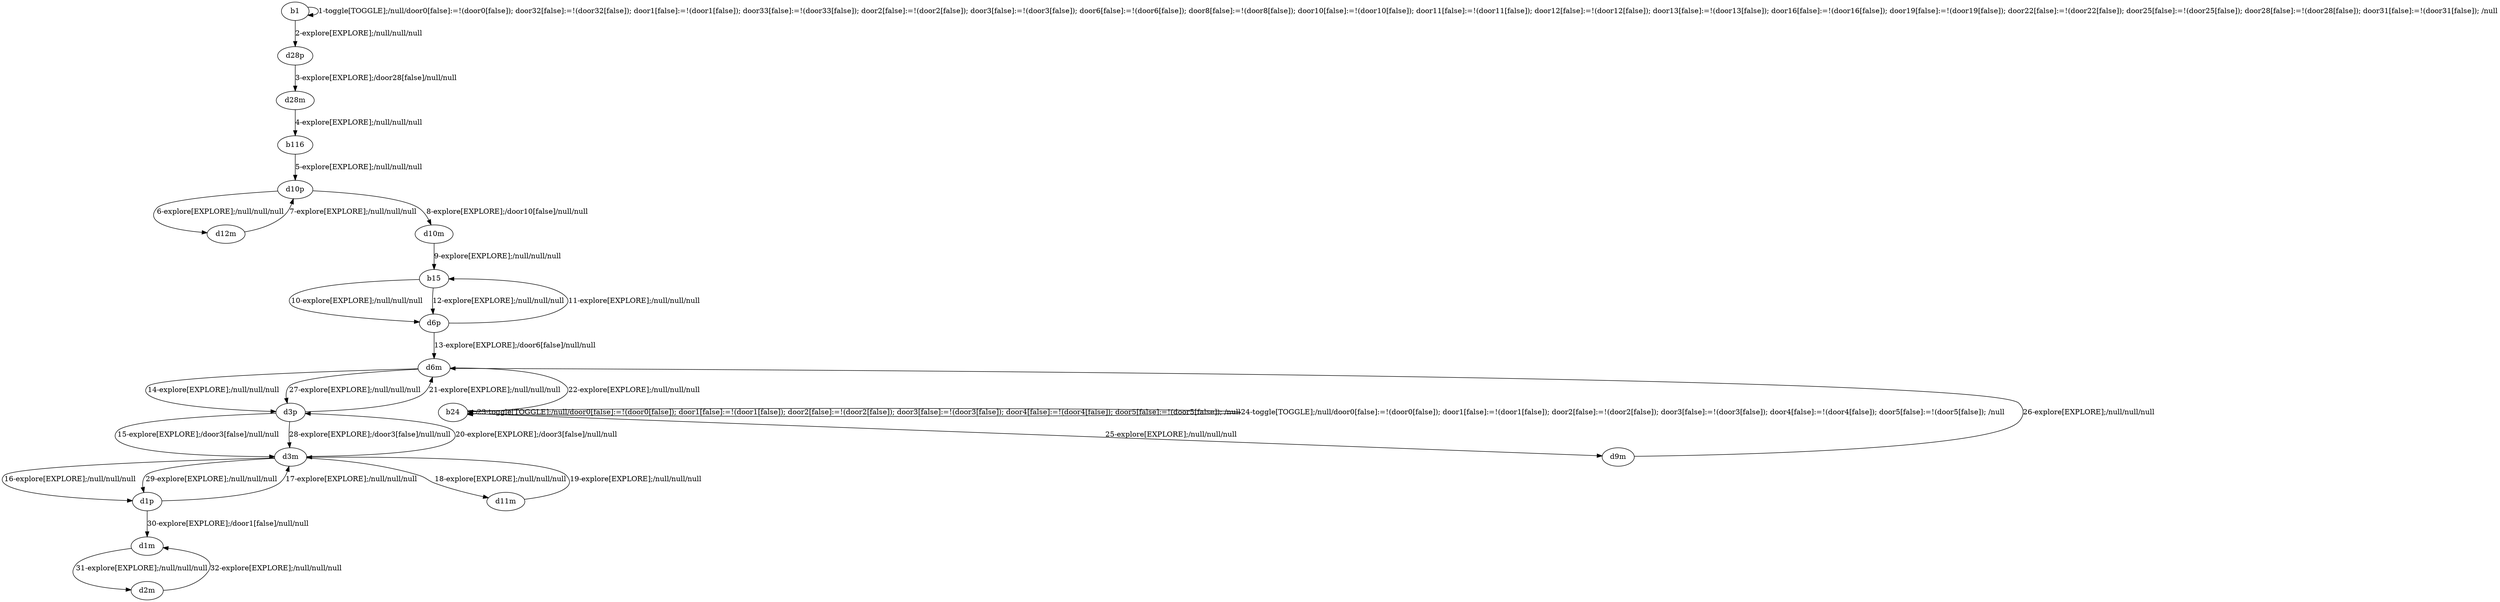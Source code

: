 # Total number of goals covered by this test: 1
# d2m --> d1m

digraph g {
"b1" -> "b1" [label = "1-toggle[TOGGLE];/null/door0[false]:=!(door0[false]); door32[false]:=!(door32[false]); door1[false]:=!(door1[false]); door33[false]:=!(door33[false]); door2[false]:=!(door2[false]); door3[false]:=!(door3[false]); door6[false]:=!(door6[false]); door8[false]:=!(door8[false]); door10[false]:=!(door10[false]); door11[false]:=!(door11[false]); door12[false]:=!(door12[false]); door13[false]:=!(door13[false]); door16[false]:=!(door16[false]); door19[false]:=!(door19[false]); door22[false]:=!(door22[false]); door25[false]:=!(door25[false]); door28[false]:=!(door28[false]); door31[false]:=!(door31[false]); /null"];
"b1" -> "d28p" [label = "2-explore[EXPLORE];/null/null/null"];
"d28p" -> "d28m" [label = "3-explore[EXPLORE];/door28[false]/null/null"];
"d28m" -> "b116" [label = "4-explore[EXPLORE];/null/null/null"];
"b116" -> "d10p" [label = "5-explore[EXPLORE];/null/null/null"];
"d10p" -> "d12m" [label = "6-explore[EXPLORE];/null/null/null"];
"d12m" -> "d10p" [label = "7-explore[EXPLORE];/null/null/null"];
"d10p" -> "d10m" [label = "8-explore[EXPLORE];/door10[false]/null/null"];
"d10m" -> "b15" [label = "9-explore[EXPLORE];/null/null/null"];
"b15" -> "d6p" [label = "10-explore[EXPLORE];/null/null/null"];
"d6p" -> "b15" [label = "11-explore[EXPLORE];/null/null/null"];
"b15" -> "d6p" [label = "12-explore[EXPLORE];/null/null/null"];
"d6p" -> "d6m" [label = "13-explore[EXPLORE];/door6[false]/null/null"];
"d6m" -> "d3p" [label = "14-explore[EXPLORE];/null/null/null"];
"d3p" -> "d3m" [label = "15-explore[EXPLORE];/door3[false]/null/null"];
"d3m" -> "d1p" [label = "16-explore[EXPLORE];/null/null/null"];
"d1p" -> "d3m" [label = "17-explore[EXPLORE];/null/null/null"];
"d3m" -> "d11m" [label = "18-explore[EXPLORE];/null/null/null"];
"d11m" -> "d3m" [label = "19-explore[EXPLORE];/null/null/null"];
"d3m" -> "d3p" [label = "20-explore[EXPLORE];/door3[false]/null/null"];
"d3p" -> "d6m" [label = "21-explore[EXPLORE];/null/null/null"];
"d6m" -> "b24" [label = "22-explore[EXPLORE];/null/null/null"];
"b24" -> "b24" [label = "23-toggle[TOGGLE];/null/door0[false]:=!(door0[false]); door1[false]:=!(door1[false]); door2[false]:=!(door2[false]); door3[false]:=!(door3[false]); door4[false]:=!(door4[false]); door5[false]:=!(door5[false]); /null"];
"b24" -> "b24" [label = "24-toggle[TOGGLE];/null/door0[false]:=!(door0[false]); door1[false]:=!(door1[false]); door2[false]:=!(door2[false]); door3[false]:=!(door3[false]); door4[false]:=!(door4[false]); door5[false]:=!(door5[false]); /null"];
"b24" -> "d9m" [label = "25-explore[EXPLORE];/null/null/null"];
"d9m" -> "d6m" [label = "26-explore[EXPLORE];/null/null/null"];
"d6m" -> "d3p" [label = "27-explore[EXPLORE];/null/null/null"];
"d3p" -> "d3m" [label = "28-explore[EXPLORE];/door3[false]/null/null"];
"d3m" -> "d1p" [label = "29-explore[EXPLORE];/null/null/null"];
"d1p" -> "d1m" [label = "30-explore[EXPLORE];/door1[false]/null/null"];
"d1m" -> "d2m" [label = "31-explore[EXPLORE];/null/null/null"];
"d2m" -> "d1m" [label = "32-explore[EXPLORE];/null/null/null"];
}